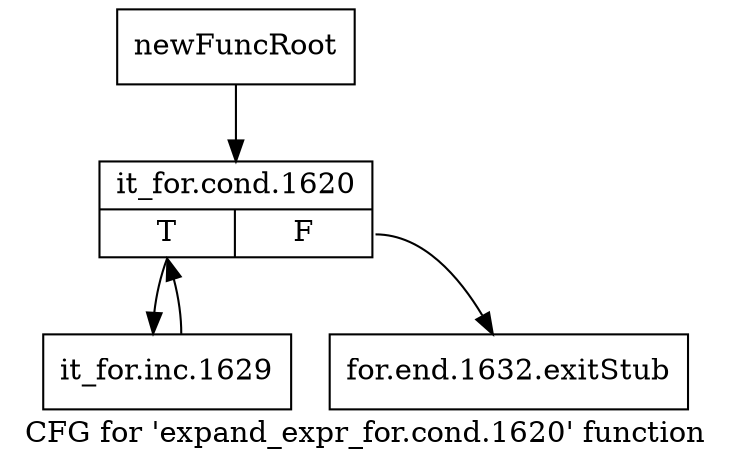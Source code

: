 digraph "CFG for 'expand_expr_for.cond.1620' function" {
	label="CFG for 'expand_expr_for.cond.1620' function";

	Node0xad52fe0 [shape=record,label="{newFuncRoot}"];
	Node0xad52fe0 -> Node0xad53080;
	Node0xad53030 [shape=record,label="{for.end.1632.exitStub}"];
	Node0xad53080 [shape=record,label="{it_for.cond.1620|{<s0>T|<s1>F}}"];
	Node0xad53080:s0 -> Node0xad530d0;
	Node0xad53080:s1 -> Node0xad53030;
	Node0xad530d0 [shape=record,label="{it_for.inc.1629}"];
	Node0xad530d0 -> Node0xad53080;
}
